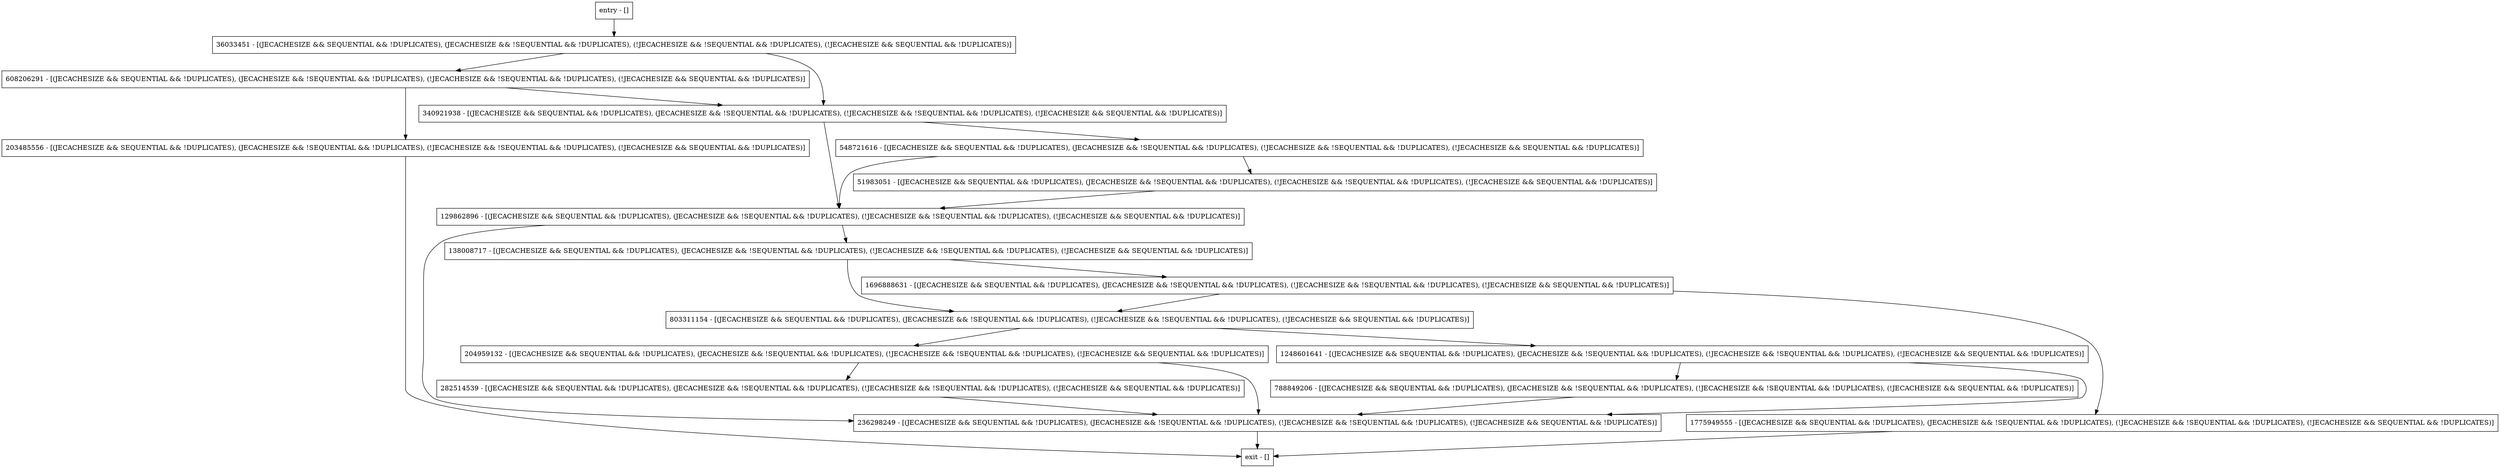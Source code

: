 digraph countNew {
node [shape=record];
138008717 [label="138008717 - [(JECACHESIZE && SEQUENTIAL && !DUPLICATES), (JECACHESIZE && !SEQUENTIAL && !DUPLICATES), (!JECACHESIZE && !SEQUENTIAL && !DUPLICATES), (!JECACHESIZE && SEQUENTIAL && !DUPLICATES)]"];
236298249 [label="236298249 - [(JECACHESIZE && SEQUENTIAL && !DUPLICATES), (JECACHESIZE && !SEQUENTIAL && !DUPLICATES), (!JECACHESIZE && !SEQUENTIAL && !DUPLICATES), (!JECACHESIZE && SEQUENTIAL && !DUPLICATES)]"];
608206291 [label="608206291 - [(JECACHESIZE && SEQUENTIAL && !DUPLICATES), (JECACHESIZE && !SEQUENTIAL && !DUPLICATES), (!JECACHESIZE && !SEQUENTIAL && !DUPLICATES), (!JECACHESIZE && SEQUENTIAL && !DUPLICATES)]"];
1248601641 [label="1248601641 - [(JECACHESIZE && SEQUENTIAL && !DUPLICATES), (JECACHESIZE && !SEQUENTIAL && !DUPLICATES), (!JECACHESIZE && !SEQUENTIAL && !DUPLICATES), (!JECACHESIZE && SEQUENTIAL && !DUPLICATES)]"];
203485556 [label="203485556 - [(JECACHESIZE && SEQUENTIAL && !DUPLICATES), (JECACHESIZE && !SEQUENTIAL && !DUPLICATES), (!JECACHESIZE && !SEQUENTIAL && !DUPLICATES), (!JECACHESIZE && SEQUENTIAL && !DUPLICATES)]"];
803311154 [label="803311154 - [(JECACHESIZE && SEQUENTIAL && !DUPLICATES), (JECACHESIZE && !SEQUENTIAL && !DUPLICATES), (!JECACHESIZE && !SEQUENTIAL && !DUPLICATES), (!JECACHESIZE && SEQUENTIAL && !DUPLICATES)]"];
548721616 [label="548721616 - [(JECACHESIZE && SEQUENTIAL && !DUPLICATES), (JECACHESIZE && !SEQUENTIAL && !DUPLICATES), (!JECACHESIZE && !SEQUENTIAL && !DUPLICATES), (!JECACHESIZE && SEQUENTIAL && !DUPLICATES)]"];
204959132 [label="204959132 - [(JECACHESIZE && SEQUENTIAL && !DUPLICATES), (JECACHESIZE && !SEQUENTIAL && !DUPLICATES), (!JECACHESIZE && !SEQUENTIAL && !DUPLICATES), (!JECACHESIZE && SEQUENTIAL && !DUPLICATES)]"];
788849206 [label="788849206 - [(JECACHESIZE && SEQUENTIAL && !DUPLICATES), (JECACHESIZE && !SEQUENTIAL && !DUPLICATES), (!JECACHESIZE && !SEQUENTIAL && !DUPLICATES), (!JECACHESIZE && SEQUENTIAL && !DUPLICATES)]"];
129862896 [label="129862896 - [(JECACHESIZE && SEQUENTIAL && !DUPLICATES), (JECACHESIZE && !SEQUENTIAL && !DUPLICATES), (!JECACHESIZE && !SEQUENTIAL && !DUPLICATES), (!JECACHESIZE && SEQUENTIAL && !DUPLICATES)]"];
1696888631 [label="1696888631 - [(JECACHESIZE && SEQUENTIAL && !DUPLICATES), (JECACHESIZE && !SEQUENTIAL && !DUPLICATES), (!JECACHESIZE && !SEQUENTIAL && !DUPLICATES), (!JECACHESIZE && SEQUENTIAL && !DUPLICATES)]"];
entry [label="entry - []"];
exit [label="exit - []"];
1775949555 [label="1775949555 - [(JECACHESIZE && SEQUENTIAL && !DUPLICATES), (JECACHESIZE && !SEQUENTIAL && !DUPLICATES), (!JECACHESIZE && !SEQUENTIAL && !DUPLICATES), (!JECACHESIZE && SEQUENTIAL && !DUPLICATES)]"];
340921938 [label="340921938 - [(JECACHESIZE && SEQUENTIAL && !DUPLICATES), (JECACHESIZE && !SEQUENTIAL && !DUPLICATES), (!JECACHESIZE && !SEQUENTIAL && !DUPLICATES), (!JECACHESIZE && SEQUENTIAL && !DUPLICATES)]"];
51983051 [label="51983051 - [(JECACHESIZE && SEQUENTIAL && !DUPLICATES), (JECACHESIZE && !SEQUENTIAL && !DUPLICATES), (!JECACHESIZE && !SEQUENTIAL && !DUPLICATES), (!JECACHESIZE && SEQUENTIAL && !DUPLICATES)]"];
36033451 [label="36033451 - [(JECACHESIZE && SEQUENTIAL && !DUPLICATES), (JECACHESIZE && !SEQUENTIAL && !DUPLICATES), (!JECACHESIZE && !SEQUENTIAL && !DUPLICATES), (!JECACHESIZE && SEQUENTIAL && !DUPLICATES)]"];
282514539 [label="282514539 - [(JECACHESIZE && SEQUENTIAL && !DUPLICATES), (JECACHESIZE && !SEQUENTIAL && !DUPLICATES), (!JECACHESIZE && !SEQUENTIAL && !DUPLICATES), (!JECACHESIZE && SEQUENTIAL && !DUPLICATES)]"];
entry;
exit;
138008717 -> 803311154;
138008717 -> 1696888631;
236298249 -> exit;
608206291 -> 340921938;
608206291 -> 203485556;
1248601641 -> 236298249;
1248601641 -> 788849206;
203485556 -> exit;
803311154 -> 1248601641;
803311154 -> 204959132;
548721616 -> 51983051;
548721616 -> 129862896;
204959132 -> 236298249;
204959132 -> 282514539;
788849206 -> 236298249;
129862896 -> 138008717;
129862896 -> 236298249;
1696888631 -> 1775949555;
1696888631 -> 803311154;
entry -> 36033451;
1775949555 -> exit;
340921938 -> 548721616;
340921938 -> 129862896;
51983051 -> 129862896;
36033451 -> 340921938;
36033451 -> 608206291;
282514539 -> 236298249;
}
